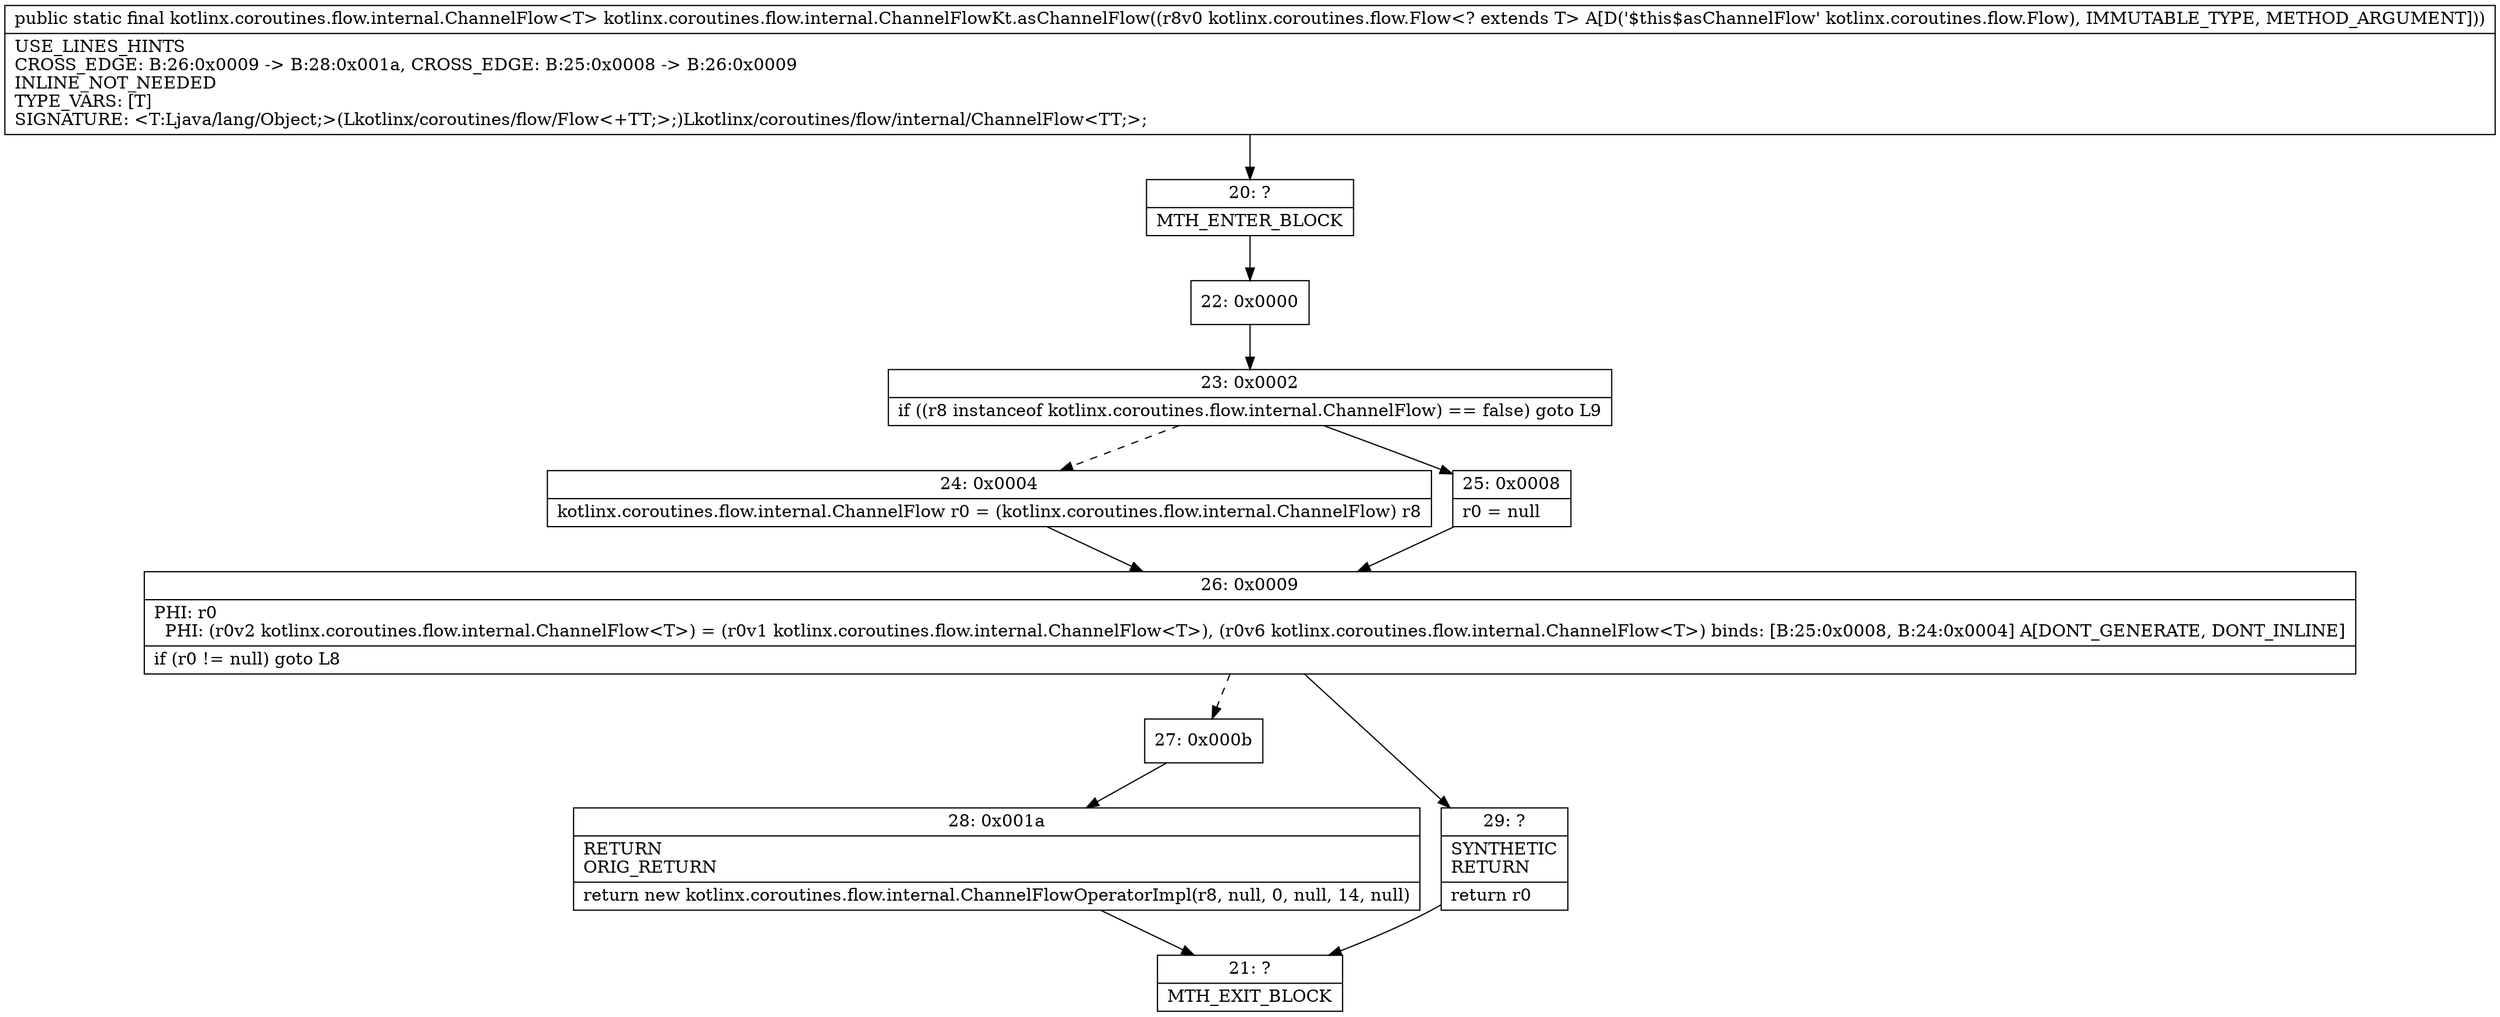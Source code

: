 digraph "CFG forkotlinx.coroutines.flow.internal.ChannelFlowKt.asChannelFlow(Lkotlinx\/coroutines\/flow\/Flow;)Lkotlinx\/coroutines\/flow\/internal\/ChannelFlow;" {
Node_20 [shape=record,label="{20\:\ ?|MTH_ENTER_BLOCK\l}"];
Node_22 [shape=record,label="{22\:\ 0x0000}"];
Node_23 [shape=record,label="{23\:\ 0x0002|if ((r8 instanceof kotlinx.coroutines.flow.internal.ChannelFlow) == false) goto L9\l}"];
Node_24 [shape=record,label="{24\:\ 0x0004|kotlinx.coroutines.flow.internal.ChannelFlow r0 = (kotlinx.coroutines.flow.internal.ChannelFlow) r8\l}"];
Node_26 [shape=record,label="{26\:\ 0x0009|PHI: r0 \l  PHI: (r0v2 kotlinx.coroutines.flow.internal.ChannelFlow\<T\>) = (r0v1 kotlinx.coroutines.flow.internal.ChannelFlow\<T\>), (r0v6 kotlinx.coroutines.flow.internal.ChannelFlow\<T\>) binds: [B:25:0x0008, B:24:0x0004] A[DONT_GENERATE, DONT_INLINE]\l|if (r0 != null) goto L8\l}"];
Node_27 [shape=record,label="{27\:\ 0x000b}"];
Node_28 [shape=record,label="{28\:\ 0x001a|RETURN\lORIG_RETURN\l|return new kotlinx.coroutines.flow.internal.ChannelFlowOperatorImpl(r8, null, 0, null, 14, null)\l}"];
Node_21 [shape=record,label="{21\:\ ?|MTH_EXIT_BLOCK\l}"];
Node_29 [shape=record,label="{29\:\ ?|SYNTHETIC\lRETURN\l|return r0\l}"];
Node_25 [shape=record,label="{25\:\ 0x0008|r0 = null\l}"];
MethodNode[shape=record,label="{public static final kotlinx.coroutines.flow.internal.ChannelFlow\<T\> kotlinx.coroutines.flow.internal.ChannelFlowKt.asChannelFlow((r8v0 kotlinx.coroutines.flow.Flow\<? extends T\> A[D('$this$asChannelFlow' kotlinx.coroutines.flow.Flow), IMMUTABLE_TYPE, METHOD_ARGUMENT]))  | USE_LINES_HINTS\lCROSS_EDGE: B:26:0x0009 \-\> B:28:0x001a, CROSS_EDGE: B:25:0x0008 \-\> B:26:0x0009\lINLINE_NOT_NEEDED\lTYPE_VARS: [T]\lSIGNATURE: \<T:Ljava\/lang\/Object;\>(Lkotlinx\/coroutines\/flow\/Flow\<+TT;\>;)Lkotlinx\/coroutines\/flow\/internal\/ChannelFlow\<TT;\>;\l}"];
MethodNode -> Node_20;Node_20 -> Node_22;
Node_22 -> Node_23;
Node_23 -> Node_24[style=dashed];
Node_23 -> Node_25;
Node_24 -> Node_26;
Node_26 -> Node_27[style=dashed];
Node_26 -> Node_29;
Node_27 -> Node_28;
Node_28 -> Node_21;
Node_29 -> Node_21;
Node_25 -> Node_26;
}

